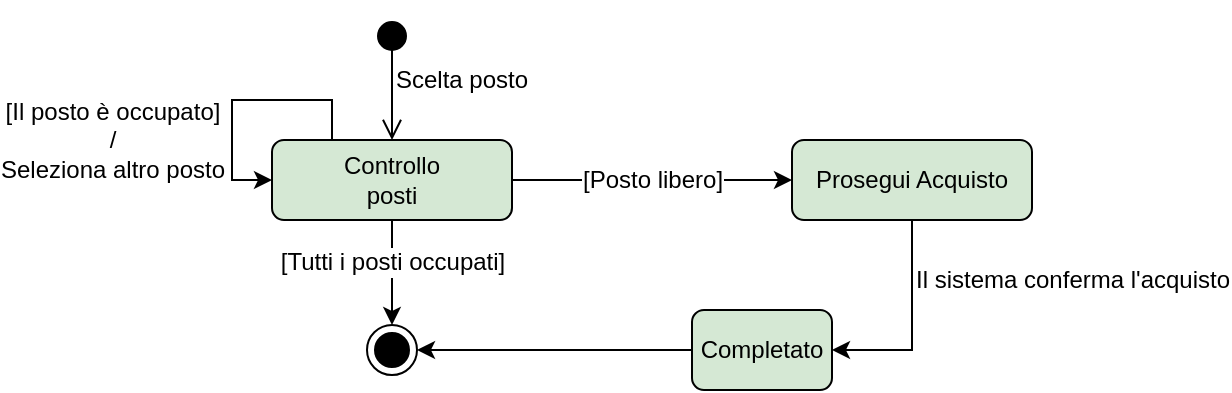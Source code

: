 <mxfile version="16.2.2" type="device" pages="3"><diagram id="tgQDyv7ZBT6UhnOp4blG" name="Acquisto Ticket"><mxGraphModel dx="813" dy="435" grid="1" gridSize="10" guides="1" tooltips="1" connect="1" arrows="1" fold="1" page="1" pageScale="1" pageWidth="1169" pageHeight="827" math="0" shadow="0"><root><mxCell id="0"/><mxCell id="1" parent="0"/><mxCell id="qta8_1TgYVX1WuKIXXjH-4" value="&lt;font style=&quot;font-size: 12px;&quot;&gt;Scelta posto&lt;/font&gt;" style="html=1;verticalAlign=middle;startArrow=circle;startFill=1;endArrow=open;startSize=6;endSize=8;rounded=0;strokeWidth=1;fontSize=12;entryX=0.5;entryY=0;entryDx=0;entryDy=0;labelBackgroundColor=default;labelPosition=right;verticalLabelPosition=middle;align=left;" edge="1" parent="1" target="qta8_1TgYVX1WuKIXXjH-5"><mxGeometry width="80" relative="1" as="geometry"><mxPoint x="200" y="80" as="sourcePoint"/><mxPoint x="200" y="200" as="targetPoint"/><mxPoint as="offset"/></mxGeometry></mxCell><mxCell id="qta8_1TgYVX1WuKIXXjH-5" value="Controllo&lt;br style=&quot;font-size: 12px;&quot;&gt;posti" style="rounded=1;whiteSpace=wrap;html=1;fontSize=12;fillColor=#d5e8d4;strokeColor=#000000;" vertex="1" parent="1"><mxGeometry x="140" y="140" width="120" height="40" as="geometry"/></mxCell><mxCell id="qta8_1TgYVX1WuKIXXjH-21" value="&lt;font style=&quot;font-size: 12px;&quot;&gt;[Il posto è occupato] &lt;br style=&quot;font-size: 12px;&quot;&gt;/ &lt;br style=&quot;font-size: 12px;&quot;&gt;Seleziona altro posto&lt;/font&gt;" style="endArrow=classic;html=1;rounded=0;labelBackgroundColor=default;fontSize=12;strokeColor=#000000;strokeWidth=1;exitX=0.25;exitY=0;exitDx=0;exitDy=0;entryX=0;entryY=0.5;entryDx=0;entryDy=0;spacing=2;jumpSize=6;spacingTop=0;spacingLeft=0;targetPerimeterSpacing=0;" edge="1" parent="1" source="qta8_1TgYVX1WuKIXXjH-5" target="qta8_1TgYVX1WuKIXXjH-5"><mxGeometry x="0.385" y="-60" width="50" height="50" relative="1" as="geometry"><mxPoint x="140" y="270" as="sourcePoint"/><mxPoint x="120" y="190" as="targetPoint"/><Array as="points"><mxPoint x="170" y="120"/><mxPoint x="120" y="120"/><mxPoint x="120" y="160"/></Array><mxPoint as="offset"/></mxGeometry></mxCell><mxCell id="qta8_1TgYVX1WuKIXXjH-23" value="[Posto libero]" style="endArrow=classic;html=1;rounded=0;labelBackgroundColor=default;fontSize=12;strokeColor=#000000;strokeWidth=1;exitX=1;exitY=0.5;exitDx=0;exitDy=0;entryX=0;entryY=0.5;entryDx=0;entryDy=0;" edge="1" parent="1" source="qta8_1TgYVX1WuKIXXjH-5" target="qta8_1TgYVX1WuKIXXjH-24"><mxGeometry width="50" height="50" relative="1" as="geometry"><mxPoint x="210" y="190" as="sourcePoint"/><mxPoint x="290" y="160" as="targetPoint"/></mxGeometry></mxCell><mxCell id="qta8_1TgYVX1WuKIXXjH-24" value="Prosegui Acquisto" style="rounded=1;whiteSpace=wrap;html=1;fontSize=12;fillColor=#d5e8d4;strokeColor=#000000;" vertex="1" parent="1"><mxGeometry x="400" y="140" width="120" height="40" as="geometry"/></mxCell><mxCell id="qta8_1TgYVX1WuKIXXjH-25" value="[Tutti i posti occupati]" style="endArrow=classic;html=1;rounded=0;labelBackgroundColor=default;fontSize=12;strokeColor=#000000;strokeWidth=1;exitX=0.5;exitY=1;exitDx=0;exitDy=0;entryX=0.5;entryY=0;entryDx=0;entryDy=0;" edge="1" parent="1" source="qta8_1TgYVX1WuKIXXjH-5" target="qta8_1TgYVX1WuKIXXjH-26"><mxGeometry x="-0.2" width="50" height="50" relative="1" as="geometry"><mxPoint x="270" y="170" as="sourcePoint"/><mxPoint x="200" y="230" as="targetPoint"/><mxPoint as="offset"/></mxGeometry></mxCell><mxCell id="qta8_1TgYVX1WuKIXXjH-26" value="" style="ellipse;html=1;shape=endState;fillColor=#000000;strokeColor=#000000;fontSize=8;" vertex="1" parent="1"><mxGeometry x="187.5" y="232.5" width="25" height="25" as="geometry"/></mxCell><mxCell id="qta8_1TgYVX1WuKIXXjH-27" value="Il sistema conferma l'acquisto" style="endArrow=classic;html=1;rounded=0;labelBackgroundColor=default;fontSize=12;strokeColor=#000000;strokeWidth=1;exitX=0.5;exitY=1;exitDx=0;exitDy=0;labelPosition=right;verticalLabelPosition=middle;align=left;verticalAlign=middle;entryX=1;entryY=0.5;entryDx=0;entryDy=0;" edge="1" parent="1" source="qta8_1TgYVX1WuKIXXjH-24" target="qta8_1TgYVX1WuKIXXjH-32"><mxGeometry x="-0.429" width="50" height="50" relative="1" as="geometry"><mxPoint x="370" y="260" as="sourcePoint"/><mxPoint x="420" y="245" as="targetPoint"/><Array as="points"><mxPoint x="460" y="245"/></Array><mxPoint as="offset"/></mxGeometry></mxCell><mxCell id="qta8_1TgYVX1WuKIXXjH-32" value="Completato" style="rounded=1;whiteSpace=wrap;html=1;fontSize=12;fillColor=#d5e8d4;strokeColor=#000000;" vertex="1" parent="1"><mxGeometry x="350" y="225" width="70" height="40" as="geometry"/></mxCell><mxCell id="qta8_1TgYVX1WuKIXXjH-33" value="" style="endArrow=classic;html=1;rounded=0;labelBackgroundColor=default;fontSize=12;strokeColor=#000000;strokeWidth=1;exitX=0;exitY=0.5;exitDx=0;exitDy=0;entryX=1;entryY=0.5;entryDx=0;entryDy=0;" edge="1" parent="1" source="qta8_1TgYVX1WuKIXXjH-32" target="qta8_1TgYVX1WuKIXXjH-26"><mxGeometry width="50" height="50" relative="1" as="geometry"><mxPoint x="270" y="170" as="sourcePoint"/><mxPoint x="410" y="170" as="targetPoint"/></mxGeometry></mxCell></root></mxGraphModel></diagram><diagram id="iNZ1l-9zU-l1duWlvWM3" name="Recensioni"><mxGraphModel dx="981" dy="526" grid="1" gridSize="10" guides="1" tooltips="1" connect="1" arrows="1" fold="1" page="1" pageScale="1" pageWidth="1169" pageHeight="827" math="0" shadow="0"><root><mxCell id="Dz-ZBH8TWV6UHomHViXr-0"/><mxCell id="Dz-ZBH8TWV6UHomHViXr-1" parent="Dz-ZBH8TWV6UHomHViXr-0"/><mxCell id="5NIReDaClNB54aSK361f-0" value="&lt;font style=&quot;font-size: 12px;&quot;&gt;Sottomissione form Recensione&lt;/font&gt;" style="html=1;verticalAlign=middle;startArrow=circle;startFill=1;endArrow=open;startSize=6;endSize=8;rounded=0;strokeWidth=1;fontSize=12;entryX=0.5;entryY=0;entryDx=0;entryDy=0;labelBackgroundColor=default;labelPosition=right;verticalLabelPosition=middle;align=left;" edge="1" parent="Dz-ZBH8TWV6UHomHViXr-1"><mxGeometry width="80" relative="1" as="geometry"><mxPoint x="200" y="80" as="sourcePoint"/><mxPoint x="200" y="140" as="targetPoint"/><mxPoint as="offset"/></mxGeometry></mxCell><mxCell id="U0g2SU_FzkO4VvN_kLIb-0" value="Creato" style="rounded=1;whiteSpace=wrap;html=1;fontSize=12;fillColor=#d5e8d4;strokeColor=#000000;" vertex="1" parent="Dz-ZBH8TWV6UHomHViXr-1"><mxGeometry x="170" y="140" width="60" height="30" as="geometry"/></mxCell><mxCell id="JoeygRy2hElj8NPmW3Ln-0" value="Mostrato all'utente" style="endArrow=classic;html=1;rounded=0;labelBackgroundColor=default;fontSize=12;strokeColor=#000000;strokeWidth=1;exitX=0.5;exitY=1;exitDx=0;exitDy=0;entryX=0.5;entryY=0;entryDx=0;entryDy=0;" edge="1" parent="Dz-ZBH8TWV6UHomHViXr-1" source="U0g2SU_FzkO4VvN_kLIb-0" target="JoeygRy2hElj8NPmW3Ln-1"><mxGeometry x="-0.2" width="50" height="50" relative="1" as="geometry"><mxPoint x="200" y="180" as="sourcePoint"/><mxPoint x="200" y="232.5" as="targetPoint"/><mxPoint as="offset"/></mxGeometry></mxCell><mxCell id="JoeygRy2hElj8NPmW3Ln-1" value="In attesa di compilazione" style="rounded=1;whiteSpace=wrap;html=1;fontSize=12;fillColor=#d5e8d4;strokeColor=#000000;" vertex="1" parent="Dz-ZBH8TWV6UHomHViXr-1"><mxGeometry x="160" y="240" width="80" height="40" as="geometry"/></mxCell><mxCell id="F02oC7vWMhenfukwAXeJ-0" value="&lt;font style=&quot;font-size: 12px;&quot;&gt;[Campo vuoto] &lt;br style=&quot;font-size: 12px;&quot;&gt;/ &lt;br style=&quot;font-size: 12px;&quot;&gt;Compila nuovamente&lt;/font&gt;" style="endArrow=classic;html=1;rounded=0;labelBackgroundColor=default;fontSize=12;strokeColor=#000000;strokeWidth=1;exitX=0.25;exitY=0;exitDx=0;exitDy=0;entryX=0;entryY=0.5;entryDx=0;entryDy=0;spacing=2;jumpSize=6;spacingTop=0;spacingLeft=0;targetPerimeterSpacing=0;" edge="1" parent="Dz-ZBH8TWV6UHomHViXr-1" target="JoeygRy2hElj8NPmW3Ln-1"><mxGeometry x="0.273" y="-60" width="50" height="50" relative="1" as="geometry"><mxPoint x="170" y="240" as="sourcePoint"/><mxPoint x="140" y="260" as="targetPoint"/><Array as="points"><mxPoint x="170" y="220"/><mxPoint x="140" y="220"/><mxPoint x="140" y="260"/></Array><mxPoint as="offset"/></mxGeometry></mxCell><mxCell id="F02oC7vWMhenfukwAXeJ-1" value="Form compilato" style="endArrow=classic;html=1;rounded=0;labelBackgroundColor=default;fontSize=12;strokeColor=#000000;strokeWidth=1;exitX=1;exitY=0.5;exitDx=0;exitDy=0;" edge="1" parent="Dz-ZBH8TWV6UHomHViXr-1" source="JoeygRy2hElj8NPmW3Ln-1"><mxGeometry width="50" height="50" relative="1" as="geometry"><mxPoint x="210" y="180" as="sourcePoint"/><mxPoint x="380" y="260" as="targetPoint"/><mxPoint as="offset"/></mxGeometry></mxCell><mxCell id="F02oC7vWMhenfukwAXeJ-2" value="Confermato" style="rounded=1;whiteSpace=wrap;html=1;fontSize=12;fillColor=#d5e8d4;strokeColor=#000000;" vertex="1" parent="Dz-ZBH8TWV6UHomHViXr-1"><mxGeometry x="380" y="245" width="80" height="30" as="geometry"/></mxCell><mxCell id="F02oC7vWMhenfukwAXeJ-3" value="Pubblicazione recensione" style="endArrow=classic;html=1;rounded=0;labelBackgroundColor=default;fontSize=12;strokeColor=#000000;strokeWidth=1;exitX=0.5;exitY=1;exitDx=0;exitDy=0;" edge="1" parent="Dz-ZBH8TWV6UHomHViXr-1"><mxGeometry x="-0.2" width="50" height="50" relative="1" as="geometry"><mxPoint x="419.8" y="275" as="sourcePoint"/><mxPoint x="420" y="330" as="targetPoint"/><mxPoint as="offset"/></mxGeometry></mxCell><mxCell id="F02oC7vWMhenfukwAXeJ-4" value="Completato" style="rounded=1;whiteSpace=wrap;html=1;fontSize=12;fillColor=#d5e8d4;strokeColor=#000000;" vertex="1" parent="Dz-ZBH8TWV6UHomHViXr-1"><mxGeometry x="380" y="330" width="80" height="30" as="geometry"/></mxCell><mxCell id="F02oC7vWMhenfukwAXeJ-5" value="" style="endArrow=classic;html=1;rounded=0;labelBackgroundColor=default;fontSize=12;strokeColor=#000000;strokeWidth=1;exitX=1;exitY=0.5;exitDx=0;exitDy=0;" edge="1" parent="Dz-ZBH8TWV6UHomHViXr-1"><mxGeometry width="50" height="50" relative="1" as="geometry"><mxPoint x="460" y="344.8" as="sourcePoint"/><mxPoint x="510" y="345" as="targetPoint"/><mxPoint as="offset"/></mxGeometry></mxCell><mxCell id="X57T6gKIYhgWT4RM5RBA-0" value="" style="ellipse;html=1;shape=endState;fillColor=#000000;strokeColor=#000000;fontSize=8;" vertex="1" parent="Dz-ZBH8TWV6UHomHViXr-1"><mxGeometry x="510" y="332.5" width="25" height="25" as="geometry"/></mxCell></root></mxGraphModel></diagram><diagram id="XJoMH7b_yzJcX8chdvgY" name="Registrazione"><mxGraphModel dx="677" dy="363" grid="1" gridSize="10" guides="1" tooltips="1" connect="1" arrows="1" fold="1" page="1" pageScale="1" pageWidth="1169" pageHeight="827" math="0" shadow="0"><root><mxCell id="GKyrYTYd3FcSnv5wEZD3-0"/><mxCell id="GKyrYTYd3FcSnv5wEZD3-1" parent="GKyrYTYd3FcSnv5wEZD3-0"/></root></mxGraphModel></diagram></mxfile>